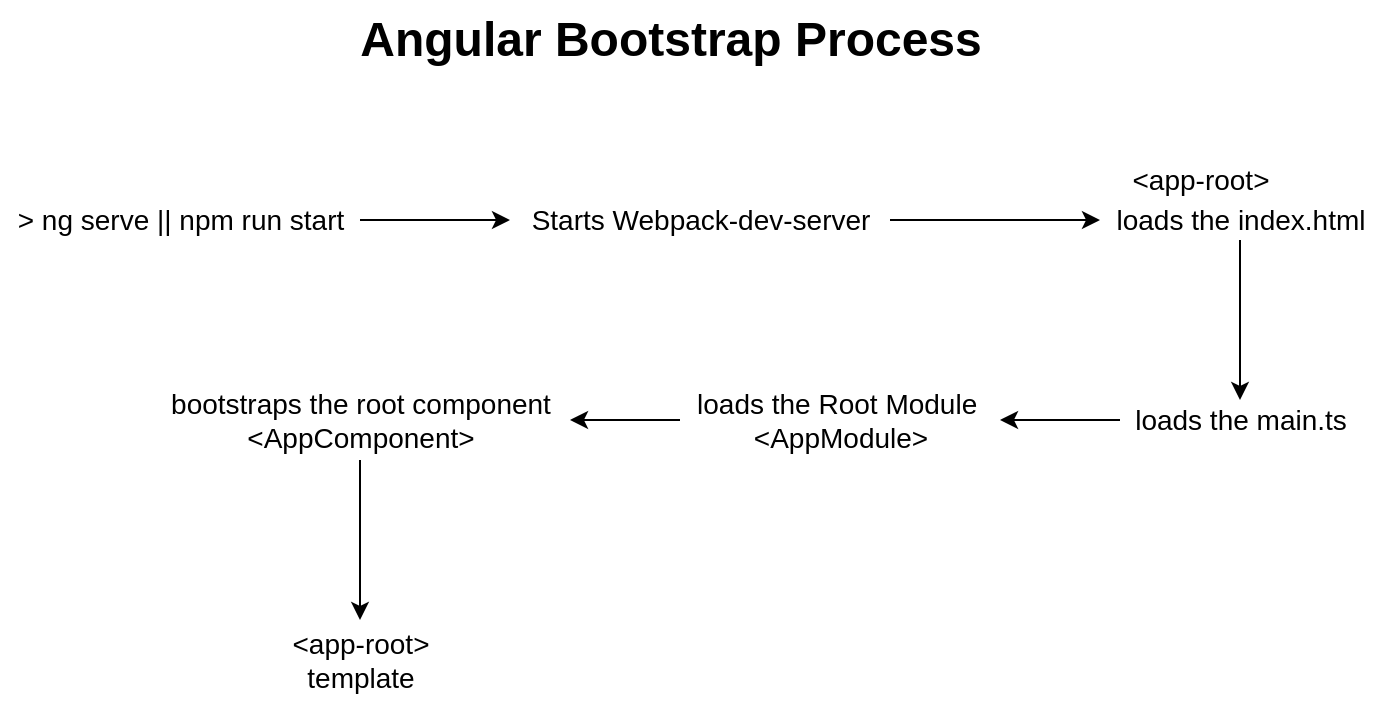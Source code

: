 <mxfile version="16.6.5" type="device" pages="2"><diagram id="xUbKTN73nEedhY8ulk5B" name="Page-1"><mxGraphModel dx="834" dy="463" grid="1" gridSize="10" guides="1" tooltips="1" connect="1" arrows="1" fold="1" page="1" pageScale="1" pageWidth="850" pageHeight="1100" math="0" shadow="0"><root><mxCell id="0"/><mxCell id="1" parent="0"/><mxCell id="rzEAJ_tt_si5mSCe_N8n-3" value="" style="edgeStyle=orthogonalEdgeStyle;rounded=0;orthogonalLoop=1;jettySize=auto;html=1;fontSize=14;" edge="1" parent="1" source="rzEAJ_tt_si5mSCe_N8n-1" target="rzEAJ_tt_si5mSCe_N8n-2"><mxGeometry relative="1" as="geometry"/></mxCell><mxCell id="rzEAJ_tt_si5mSCe_N8n-1" value="&amp;gt; ng serve || npm run start" style="text;html=1;align=center;verticalAlign=middle;resizable=0;points=[];autosize=1;strokeColor=none;fillColor=none;fontSize=14;" vertex="1" parent="1"><mxGeometry x="90" y="150" width="180" height="20" as="geometry"/></mxCell><mxCell id="rzEAJ_tt_si5mSCe_N8n-5" value="" style="edgeStyle=orthogonalEdgeStyle;rounded=0;orthogonalLoop=1;jettySize=auto;html=1;fontSize=14;" edge="1" parent="1" source="rzEAJ_tt_si5mSCe_N8n-2" target="rzEAJ_tt_si5mSCe_N8n-4"><mxGeometry relative="1" as="geometry"/></mxCell><mxCell id="rzEAJ_tt_si5mSCe_N8n-2" value="Starts Webpack-dev-server" style="text;html=1;align=center;verticalAlign=middle;resizable=0;points=[];autosize=1;strokeColor=none;fillColor=none;fontSize=14;" vertex="1" parent="1"><mxGeometry x="345" y="150" width="190" height="20" as="geometry"/></mxCell><mxCell id="rzEAJ_tt_si5mSCe_N8n-7" value="" style="edgeStyle=orthogonalEdgeStyle;rounded=0;orthogonalLoop=1;jettySize=auto;html=1;fontSize=14;" edge="1" parent="1" source="rzEAJ_tt_si5mSCe_N8n-4" target="rzEAJ_tt_si5mSCe_N8n-6"><mxGeometry relative="1" as="geometry"/></mxCell><mxCell id="rzEAJ_tt_si5mSCe_N8n-4" value="loads the index.html" style="text;html=1;align=center;verticalAlign=middle;resizable=0;points=[];autosize=1;strokeColor=none;fillColor=none;fontSize=14;" vertex="1" parent="1"><mxGeometry x="640" y="150" width="140" height="20" as="geometry"/></mxCell><mxCell id="rzEAJ_tt_si5mSCe_N8n-9" value="" style="edgeStyle=orthogonalEdgeStyle;rounded=0;orthogonalLoop=1;jettySize=auto;html=1;fontSize=14;" edge="1" parent="1" source="rzEAJ_tt_si5mSCe_N8n-6" target="rzEAJ_tt_si5mSCe_N8n-8"><mxGeometry relative="1" as="geometry"/></mxCell><mxCell id="rzEAJ_tt_si5mSCe_N8n-6" value="loads the main.ts" style="text;html=1;align=center;verticalAlign=middle;resizable=0;points=[];autosize=1;strokeColor=none;fillColor=none;fontSize=14;" vertex="1" parent="1"><mxGeometry x="650" y="250" width="120" height="20" as="geometry"/></mxCell><mxCell id="rzEAJ_tt_si5mSCe_N8n-11" value="" style="edgeStyle=orthogonalEdgeStyle;rounded=0;orthogonalLoop=1;jettySize=auto;html=1;fontSize=14;" edge="1" parent="1" source="rzEAJ_tt_si5mSCe_N8n-8" target="rzEAJ_tt_si5mSCe_N8n-10"><mxGeometry relative="1" as="geometry"/></mxCell><mxCell id="rzEAJ_tt_si5mSCe_N8n-8" value="loads the Root Module&amp;nbsp;&lt;br&gt;&amp;lt;AppModule&amp;gt;" style="text;html=1;align=center;verticalAlign=middle;resizable=0;points=[];autosize=1;strokeColor=none;fillColor=none;fontSize=14;" vertex="1" parent="1"><mxGeometry x="430" y="240" width="160" height="40" as="geometry"/></mxCell><mxCell id="rzEAJ_tt_si5mSCe_N8n-13" value="" style="edgeStyle=orthogonalEdgeStyle;rounded=0;orthogonalLoop=1;jettySize=auto;html=1;fontSize=14;" edge="1" parent="1" source="rzEAJ_tt_si5mSCe_N8n-10" target="rzEAJ_tt_si5mSCe_N8n-12"><mxGeometry relative="1" as="geometry"/></mxCell><mxCell id="rzEAJ_tt_si5mSCe_N8n-10" value="bootstraps the root component&lt;br&gt;&amp;lt;AppComponent&amp;gt;" style="text;html=1;align=center;verticalAlign=middle;resizable=0;points=[];autosize=1;strokeColor=none;fillColor=none;fontSize=14;" vertex="1" parent="1"><mxGeometry x="165" y="240" width="210" height="40" as="geometry"/></mxCell><mxCell id="rzEAJ_tt_si5mSCe_N8n-12" value="&amp;lt;app-root&amp;gt;&lt;br&gt;template" style="text;html=1;align=center;verticalAlign=middle;resizable=0;points=[];autosize=1;strokeColor=none;fillColor=none;fontSize=14;" vertex="1" parent="1"><mxGeometry x="230" y="360" width="80" height="40" as="geometry"/></mxCell><mxCell id="rzEAJ_tt_si5mSCe_N8n-14" value="&amp;lt;app-root&amp;gt;" style="text;html=1;align=center;verticalAlign=middle;resizable=0;points=[];autosize=1;strokeColor=none;fillColor=none;fontSize=14;" vertex="1" parent="1"><mxGeometry x="650" y="130" width="80" height="20" as="geometry"/></mxCell><mxCell id="rzEAJ_tt_si5mSCe_N8n-15" value="Angular Bootstrap Process" style="text;strokeColor=none;fillColor=none;html=1;fontSize=24;fontStyle=1;verticalAlign=middle;align=center;" vertex="1" parent="1"><mxGeometry x="375" y="50" width="100" height="40" as="geometry"/></mxCell></root></mxGraphModel></diagram><diagram id="Y0sm8FyR4G0WLIP3ulG8" name="Page-2"><mxGraphModel dx="834" dy="463" grid="1" gridSize="10" guides="1" tooltips="1" connect="1" arrows="1" fold="1" page="1" pageScale="1" pageWidth="850" pageHeight="1100" math="0" shadow="0"><root><mxCell id="OCfWgdXpTfLLO3CDKxii-0"/><mxCell id="OCfWgdXpTfLLO3CDKxii-1" parent="OCfWgdXpTfLLO3CDKxii-0"/><mxCell id="OCfWgdXpTfLLO3CDKxii-5" style="edgeStyle=orthogonalEdgeStyle;rounded=0;orthogonalLoop=1;jettySize=auto;html=1;exitX=0.5;exitY=0;exitDx=0;exitDy=0;entryX=0.5;entryY=0;entryDx=0;entryDy=0;fontSize=14;" edge="1" parent="OCfWgdXpTfLLO3CDKxii-1" source="OCfWgdXpTfLLO3CDKxii-2" target="OCfWgdXpTfLLO3CDKxii-3"><mxGeometry relative="1" as="geometry"><Array as="points"><mxPoint x="210" y="160"/><mxPoint x="600" y="160"/></Array></mxGeometry></mxCell><mxCell id="OCfWgdXpTfLLO3CDKxii-2" value="Class&lt;br&gt;.ts" style="rounded=0;whiteSpace=wrap;html=1;fontSize=14;" vertex="1" parent="OCfWgdXpTfLLO3CDKxii-1"><mxGeometry x="150" y="240" width="120" height="60" as="geometry"/></mxCell><mxCell id="OCfWgdXpTfLLO3CDKxii-3" value="View&lt;br&gt;.html" style="rounded=0;whiteSpace=wrap;html=1;fontSize=14;" vertex="1" parent="OCfWgdXpTfLLO3CDKxii-1"><mxGeometry x="540" y="240" width="120" height="60" as="geometry"/></mxCell><mxCell id="OCfWgdXpTfLLO3CDKxii-4" value="expenses Model" style="text;html=1;align=center;verticalAlign=middle;resizable=0;points=[];autosize=1;strokeColor=none;fillColor=none;fontSize=14;" vertex="1" parent="OCfWgdXpTfLLO3CDKxii-1"><mxGeometry x="20" y="260" width="120" height="20" as="geometry"/></mxCell><mxCell id="OCfWgdXpTfLLO3CDKxii-6" value="[ Property Binding ] / {{ ngExpr }}" style="text;html=1;align=center;verticalAlign=middle;resizable=0;points=[];autosize=1;strokeColor=none;fillColor=none;fontSize=14;" vertex="1" parent="OCfWgdXpTfLLO3CDKxii-1"><mxGeometry x="280" y="170" width="220" height="20" as="geometry"/></mxCell></root></mxGraphModel></diagram></mxfile>